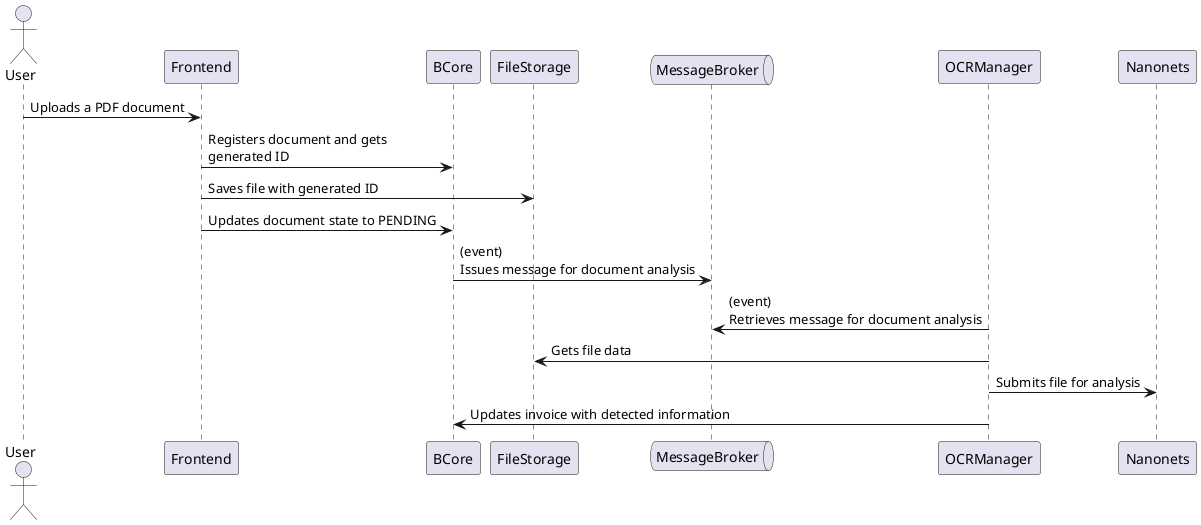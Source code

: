 @startuml

actor User


User -> Frontend : Uploads a PDF document
Frontend -> BCore : Registers document and gets \ngenerated ID
Frontend -> FileStorage : Saves file with generated ID
Frontend -> BCore : Updates document state to PENDING

queue MessageBroker
BCore -> MessageBroker : (event)\nIssues message for document analysis
OCRManager -> MessageBroker : (event)\nRetrieves message for document analysis
OCRManager -> FileStorage : Gets file data
OCRManager -> Nanonets :  Submits file for analysis
OCRManager -> BCore : Updates invoice with detected information

@enduml